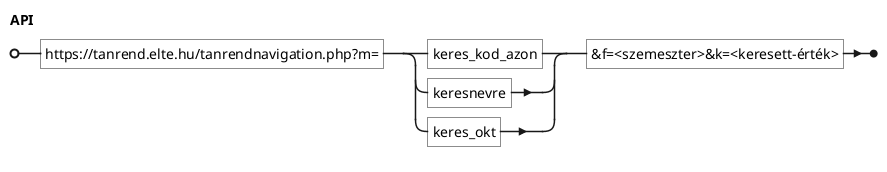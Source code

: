 @startebnf API

API = "https://tanrend.elte.hu/tanrendnavigation.php?m=", 
("keres_kod_azon" | "keresnevre" | "keres_okt"), 
"&f=<szemeszter>&k=<keresett-érték>";

@endebnf